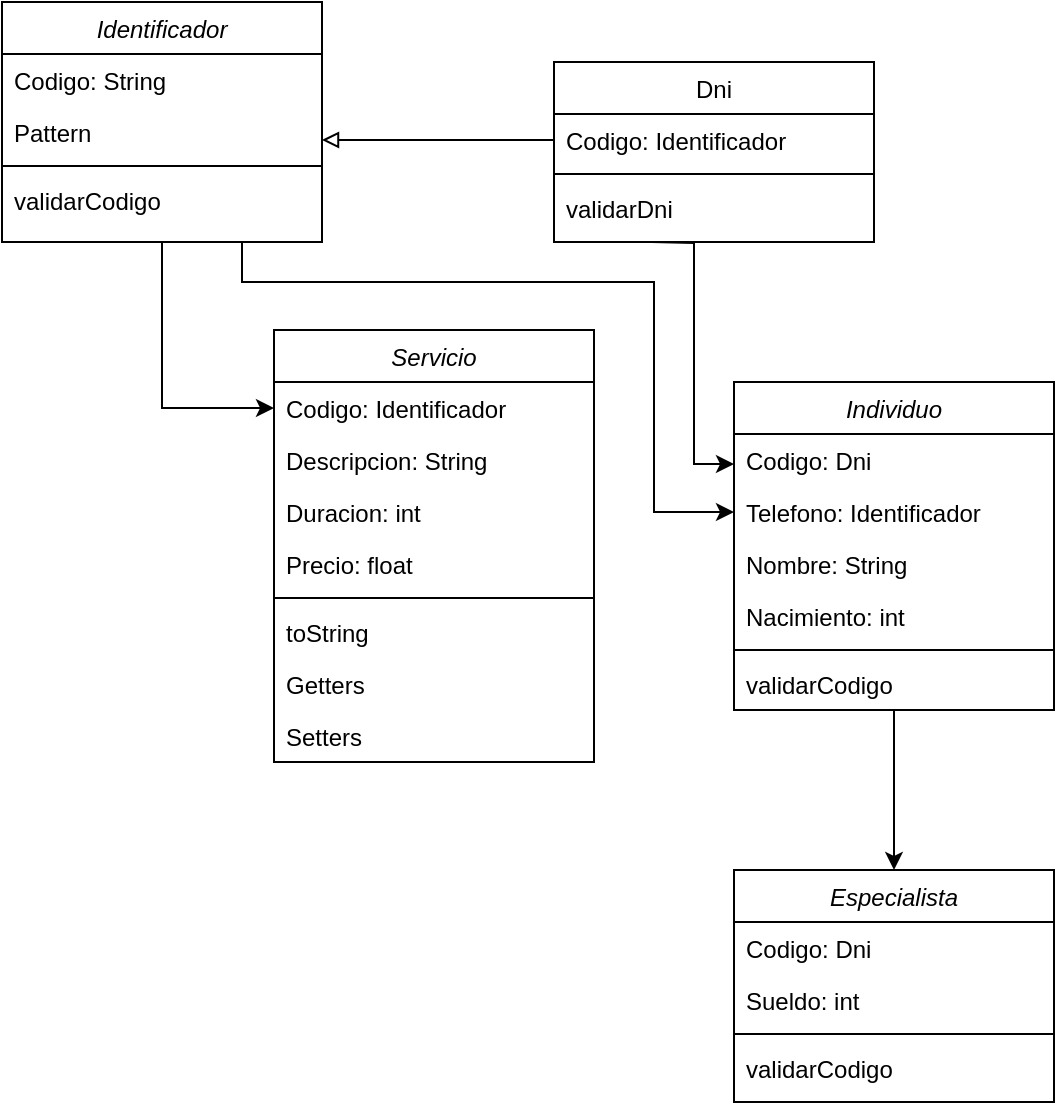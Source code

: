 <mxfile version="21.0.10" type="github">
  <diagram id="C5RBs43oDa-KdzZeNtuy" name="Page-1">
    <mxGraphModel dx="880" dy="481" grid="1" gridSize="10" guides="1" tooltips="1" connect="1" arrows="1" fold="1" page="1" pageScale="1" pageWidth="827" pageHeight="1169" math="0" shadow="0">
      <root>
        <mxCell id="WIyWlLk6GJQsqaUBKTNV-0" />
        <mxCell id="WIyWlLk6GJQsqaUBKTNV-1" parent="WIyWlLk6GJQsqaUBKTNV-0" />
        <mxCell id="TUWXEV42pDuYm1hMz5LC-0" style="edgeStyle=orthogonalEdgeStyle;rounded=0;orthogonalLoop=1;jettySize=auto;html=1;entryX=0;entryY=0.5;entryDx=0;entryDy=0;endArrow=none;endFill=0;startArrow=block;startFill=0;" edge="1" parent="WIyWlLk6GJQsqaUBKTNV-1" source="zkfFHV4jXpPFQw0GAbJ--0" target="zkfFHV4jXpPFQw0GAbJ--18">
          <mxGeometry relative="1" as="geometry">
            <mxPoint x="490" y="110" as="targetPoint" />
            <Array as="points">
              <mxPoint x="405" y="100" />
              <mxPoint x="405" y="99" />
            </Array>
          </mxGeometry>
        </mxCell>
        <mxCell id="TUWXEV42pDuYm1hMz5LC-6" value="" style="edgeStyle=orthogonalEdgeStyle;rounded=0;orthogonalLoop=1;jettySize=auto;html=1;exitX=0.5;exitY=1;exitDx=0;exitDy=0;entryX=0;entryY=0.25;entryDx=0;entryDy=0;" edge="1" parent="WIyWlLk6GJQsqaUBKTNV-1" target="TUWXEV42pDuYm1hMz5LC-1">
          <mxGeometry relative="1" as="geometry">
            <mxPoint x="579" y="150" as="sourcePoint" />
            <mxPoint x="569.96" y="269.01" as="targetPoint" />
          </mxGeometry>
        </mxCell>
        <mxCell id="TUWXEV42pDuYm1hMz5LC-9" style="edgeStyle=orthogonalEdgeStyle;rounded=0;orthogonalLoop=1;jettySize=auto;html=1;exitX=0.75;exitY=1;exitDx=0;exitDy=0;entryX=0;entryY=0.5;entryDx=0;entryDy=0;" edge="1" parent="WIyWlLk6GJQsqaUBKTNV-1" source="zkfFHV4jXpPFQw0GAbJ--0" target="TUWXEV42pDuYm1hMz5LC-7">
          <mxGeometry relative="1" as="geometry">
            <Array as="points">
              <mxPoint x="374" y="170" />
              <mxPoint x="580" y="170" />
              <mxPoint x="580" y="285" />
            </Array>
          </mxGeometry>
        </mxCell>
        <mxCell id="TUWXEV42pDuYm1hMz5LC-15" value="" style="edgeStyle=orthogonalEdgeStyle;rounded=0;orthogonalLoop=1;jettySize=auto;html=1;" edge="1" parent="WIyWlLk6GJQsqaUBKTNV-1" source="zkfFHV4jXpPFQw0GAbJ--0" target="TUWXEV42pDuYm1hMz5LC-11">
          <mxGeometry relative="1" as="geometry" />
        </mxCell>
        <mxCell id="zkfFHV4jXpPFQw0GAbJ--0" value="Identificador" style="swimlane;fontStyle=2;align=center;verticalAlign=top;childLayout=stackLayout;horizontal=1;startSize=26;horizontalStack=0;resizeParent=1;resizeLast=0;collapsible=1;marginBottom=0;rounded=0;shadow=0;strokeWidth=1;" parent="WIyWlLk6GJQsqaUBKTNV-1" vertex="1">
          <mxGeometry x="254" y="30" width="160" height="120" as="geometry">
            <mxRectangle x="230" y="140" width="160" height="26" as="alternateBounds" />
          </mxGeometry>
        </mxCell>
        <mxCell id="zkfFHV4jXpPFQw0GAbJ--1" value="Codigo: String" style="text;align=left;verticalAlign=top;spacingLeft=4;spacingRight=4;overflow=hidden;rotatable=0;points=[[0,0.5],[1,0.5]];portConstraint=eastwest;" parent="zkfFHV4jXpPFQw0GAbJ--0" vertex="1">
          <mxGeometry y="26" width="160" height="26" as="geometry" />
        </mxCell>
        <mxCell id="zkfFHV4jXpPFQw0GAbJ--2" value="Pattern" style="text;align=left;verticalAlign=top;spacingLeft=4;spacingRight=4;overflow=hidden;rotatable=0;points=[[0,0.5],[1,0.5]];portConstraint=eastwest;rounded=0;shadow=0;html=0;" parent="zkfFHV4jXpPFQw0GAbJ--0" vertex="1">
          <mxGeometry y="52" width="160" height="26" as="geometry" />
        </mxCell>
        <mxCell id="zkfFHV4jXpPFQw0GAbJ--4" value="" style="line;html=1;strokeWidth=1;align=left;verticalAlign=middle;spacingTop=-1;spacingLeft=3;spacingRight=3;rotatable=0;labelPosition=right;points=[];portConstraint=eastwest;" parent="zkfFHV4jXpPFQw0GAbJ--0" vertex="1">
          <mxGeometry y="78" width="160" height="8" as="geometry" />
        </mxCell>
        <mxCell id="zkfFHV4jXpPFQw0GAbJ--5" value="validarCodigo" style="text;align=left;verticalAlign=top;spacingLeft=4;spacingRight=4;overflow=hidden;rotatable=0;points=[[0,0.5],[1,0.5]];portConstraint=eastwest;" parent="zkfFHV4jXpPFQw0GAbJ--0" vertex="1">
          <mxGeometry y="86" width="160" height="26" as="geometry" />
        </mxCell>
        <mxCell id="zkfFHV4jXpPFQw0GAbJ--17" value="Dni" style="swimlane;fontStyle=0;align=center;verticalAlign=top;childLayout=stackLayout;horizontal=1;startSize=26;horizontalStack=0;resizeParent=1;resizeLast=0;collapsible=1;marginBottom=0;rounded=0;shadow=0;strokeWidth=1;" parent="WIyWlLk6GJQsqaUBKTNV-1" vertex="1">
          <mxGeometry x="530" y="60" width="160" height="90" as="geometry">
            <mxRectangle x="550" y="140" width="160" height="26" as="alternateBounds" />
          </mxGeometry>
        </mxCell>
        <mxCell id="zkfFHV4jXpPFQw0GAbJ--18" value="Codigo: Identificador" style="text;align=left;verticalAlign=top;spacingLeft=4;spacingRight=4;overflow=hidden;rotatable=0;points=[[0,0.5],[1,0.5]];portConstraint=eastwest;" parent="zkfFHV4jXpPFQw0GAbJ--17" vertex="1">
          <mxGeometry y="26" width="160" height="26" as="geometry" />
        </mxCell>
        <mxCell id="zkfFHV4jXpPFQw0GAbJ--23" value="" style="line;html=1;strokeWidth=1;align=left;verticalAlign=middle;spacingTop=-1;spacingLeft=3;spacingRight=3;rotatable=0;labelPosition=right;points=[];portConstraint=eastwest;" parent="zkfFHV4jXpPFQw0GAbJ--17" vertex="1">
          <mxGeometry y="52" width="160" height="8" as="geometry" />
        </mxCell>
        <mxCell id="zkfFHV4jXpPFQw0GAbJ--24" value="validarDni" style="text;align=left;verticalAlign=top;spacingLeft=4;spacingRight=4;overflow=hidden;rotatable=0;points=[[0,0.5],[1,0.5]];portConstraint=eastwest;" parent="zkfFHV4jXpPFQw0GAbJ--17" vertex="1">
          <mxGeometry y="60" width="160" height="26" as="geometry" />
        </mxCell>
        <mxCell id="TUWXEV42pDuYm1hMz5LC-27" value="" style="edgeStyle=orthogonalEdgeStyle;rounded=0;orthogonalLoop=1;jettySize=auto;html=1;" edge="1" parent="WIyWlLk6GJQsqaUBKTNV-1" source="TUWXEV42pDuYm1hMz5LC-1" target="TUWXEV42pDuYm1hMz5LC-20">
          <mxGeometry relative="1" as="geometry" />
        </mxCell>
        <mxCell id="TUWXEV42pDuYm1hMz5LC-1" value="Individuo" style="swimlane;fontStyle=2;align=center;verticalAlign=top;childLayout=stackLayout;horizontal=1;startSize=26;horizontalStack=0;resizeParent=1;resizeLast=0;collapsible=1;marginBottom=0;rounded=0;shadow=0;strokeWidth=1;" vertex="1" parent="WIyWlLk6GJQsqaUBKTNV-1">
          <mxGeometry x="620" y="220" width="160" height="164" as="geometry">
            <mxRectangle x="230" y="140" width="160" height="26" as="alternateBounds" />
          </mxGeometry>
        </mxCell>
        <mxCell id="TUWXEV42pDuYm1hMz5LC-2" value="Codigo: Dni" style="text;align=left;verticalAlign=top;spacingLeft=4;spacingRight=4;overflow=hidden;rotatable=0;points=[[0,0.5],[1,0.5]];portConstraint=eastwest;" vertex="1" parent="TUWXEV42pDuYm1hMz5LC-1">
          <mxGeometry y="26" width="160" height="26" as="geometry" />
        </mxCell>
        <mxCell id="TUWXEV42pDuYm1hMz5LC-7" value="Telefono: Identificador" style="text;align=left;verticalAlign=top;spacingLeft=4;spacingRight=4;overflow=hidden;rotatable=0;points=[[0,0.5],[1,0.5]];portConstraint=eastwest;" vertex="1" parent="TUWXEV42pDuYm1hMz5LC-1">
          <mxGeometry y="52" width="160" height="26" as="geometry" />
        </mxCell>
        <mxCell id="TUWXEV42pDuYm1hMz5LC-3" value="Nombre: String" style="text;align=left;verticalAlign=top;spacingLeft=4;spacingRight=4;overflow=hidden;rotatable=0;points=[[0,0.5],[1,0.5]];portConstraint=eastwest;rounded=0;shadow=0;html=0;" vertex="1" parent="TUWXEV42pDuYm1hMz5LC-1">
          <mxGeometry y="78" width="160" height="26" as="geometry" />
        </mxCell>
        <mxCell id="TUWXEV42pDuYm1hMz5LC-8" value="Nacimiento: int" style="text;align=left;verticalAlign=top;spacingLeft=4;spacingRight=4;overflow=hidden;rotatable=0;points=[[0,0.5],[1,0.5]];portConstraint=eastwest;rounded=0;shadow=0;html=0;" vertex="1" parent="TUWXEV42pDuYm1hMz5LC-1">
          <mxGeometry y="104" width="160" height="26" as="geometry" />
        </mxCell>
        <mxCell id="TUWXEV42pDuYm1hMz5LC-4" value="" style="line;html=1;strokeWidth=1;align=left;verticalAlign=middle;spacingTop=-1;spacingLeft=3;spacingRight=3;rotatable=0;labelPosition=right;points=[];portConstraint=eastwest;" vertex="1" parent="TUWXEV42pDuYm1hMz5LC-1">
          <mxGeometry y="130" width="160" height="8" as="geometry" />
        </mxCell>
        <mxCell id="TUWXEV42pDuYm1hMz5LC-5" value="validarCodigo" style="text;align=left;verticalAlign=top;spacingLeft=4;spacingRight=4;overflow=hidden;rotatable=0;points=[[0,0.5],[1,0.5]];portConstraint=eastwest;" vertex="1" parent="TUWXEV42pDuYm1hMz5LC-1">
          <mxGeometry y="138" width="160" height="26" as="geometry" />
        </mxCell>
        <mxCell id="TUWXEV42pDuYm1hMz5LC-10" value="Servicio" style="swimlane;fontStyle=2;align=center;verticalAlign=top;childLayout=stackLayout;horizontal=1;startSize=26;horizontalStack=0;resizeParent=1;resizeLast=0;collapsible=1;marginBottom=0;rounded=0;shadow=0;strokeWidth=1;" vertex="1" parent="WIyWlLk6GJQsqaUBKTNV-1">
          <mxGeometry x="390" y="194" width="160" height="216" as="geometry">
            <mxRectangle x="230" y="140" width="160" height="26" as="alternateBounds" />
          </mxGeometry>
        </mxCell>
        <mxCell id="TUWXEV42pDuYm1hMz5LC-11" value="Codigo: Identificador" style="text;align=left;verticalAlign=top;spacingLeft=4;spacingRight=4;overflow=hidden;rotatable=0;points=[[0,0.5],[1,0.5]];portConstraint=eastwest;" vertex="1" parent="TUWXEV42pDuYm1hMz5LC-10">
          <mxGeometry y="26" width="160" height="26" as="geometry" />
        </mxCell>
        <mxCell id="TUWXEV42pDuYm1hMz5LC-12" value="Descripcion: String" style="text;align=left;verticalAlign=top;spacingLeft=4;spacingRight=4;overflow=hidden;rotatable=0;points=[[0,0.5],[1,0.5]];portConstraint=eastwest;rounded=0;shadow=0;html=0;" vertex="1" parent="TUWXEV42pDuYm1hMz5LC-10">
          <mxGeometry y="52" width="160" height="26" as="geometry" />
        </mxCell>
        <mxCell id="TUWXEV42pDuYm1hMz5LC-16" value="Duracion: int" style="text;align=left;verticalAlign=top;spacingLeft=4;spacingRight=4;overflow=hidden;rotatable=0;points=[[0,0.5],[1,0.5]];portConstraint=eastwest;rounded=0;shadow=0;html=0;" vertex="1" parent="TUWXEV42pDuYm1hMz5LC-10">
          <mxGeometry y="78" width="160" height="26" as="geometry" />
        </mxCell>
        <mxCell id="TUWXEV42pDuYm1hMz5LC-17" value="Precio: float" style="text;align=left;verticalAlign=top;spacingLeft=4;spacingRight=4;overflow=hidden;rotatable=0;points=[[0,0.5],[1,0.5]];portConstraint=eastwest;rounded=0;shadow=0;html=0;" vertex="1" parent="TUWXEV42pDuYm1hMz5LC-10">
          <mxGeometry y="104" width="160" height="26" as="geometry" />
        </mxCell>
        <mxCell id="TUWXEV42pDuYm1hMz5LC-13" value="" style="line;html=1;strokeWidth=1;align=left;verticalAlign=middle;spacingTop=-1;spacingLeft=3;spacingRight=3;rotatable=0;labelPosition=right;points=[];portConstraint=eastwest;" vertex="1" parent="TUWXEV42pDuYm1hMz5LC-10">
          <mxGeometry y="130" width="160" height="8" as="geometry" />
        </mxCell>
        <mxCell id="TUWXEV42pDuYm1hMz5LC-14" value="toString" style="text;align=left;verticalAlign=top;spacingLeft=4;spacingRight=4;overflow=hidden;rotatable=0;points=[[0,0.5],[1,0.5]];portConstraint=eastwest;" vertex="1" parent="TUWXEV42pDuYm1hMz5LC-10">
          <mxGeometry y="138" width="160" height="26" as="geometry" />
        </mxCell>
        <mxCell id="TUWXEV42pDuYm1hMz5LC-18" value="Getters" style="text;align=left;verticalAlign=top;spacingLeft=4;spacingRight=4;overflow=hidden;rotatable=0;points=[[0,0.5],[1,0.5]];portConstraint=eastwest;" vertex="1" parent="TUWXEV42pDuYm1hMz5LC-10">
          <mxGeometry y="164" width="160" height="26" as="geometry" />
        </mxCell>
        <mxCell id="TUWXEV42pDuYm1hMz5LC-19" value="Setters" style="text;align=left;verticalAlign=top;spacingLeft=4;spacingRight=4;overflow=hidden;rotatable=0;points=[[0,0.5],[1,0.5]];portConstraint=eastwest;" vertex="1" parent="TUWXEV42pDuYm1hMz5LC-10">
          <mxGeometry y="190" width="160" height="26" as="geometry" />
        </mxCell>
        <mxCell id="TUWXEV42pDuYm1hMz5LC-20" value="Especialista" style="swimlane;fontStyle=2;align=center;verticalAlign=top;childLayout=stackLayout;horizontal=1;startSize=26;horizontalStack=0;resizeParent=1;resizeLast=0;collapsible=1;marginBottom=0;rounded=0;shadow=0;strokeWidth=1;" vertex="1" parent="WIyWlLk6GJQsqaUBKTNV-1">
          <mxGeometry x="620" y="464" width="160" height="116" as="geometry">
            <mxRectangle x="230" y="140" width="160" height="26" as="alternateBounds" />
          </mxGeometry>
        </mxCell>
        <mxCell id="TUWXEV42pDuYm1hMz5LC-21" value="Codigo: Dni" style="text;align=left;verticalAlign=top;spacingLeft=4;spacingRight=4;overflow=hidden;rotatable=0;points=[[0,0.5],[1,0.5]];portConstraint=eastwest;" vertex="1" parent="TUWXEV42pDuYm1hMz5LC-20">
          <mxGeometry y="26" width="160" height="26" as="geometry" />
        </mxCell>
        <mxCell id="TUWXEV42pDuYm1hMz5LC-22" value="Sueldo: int" style="text;align=left;verticalAlign=top;spacingLeft=4;spacingRight=4;overflow=hidden;rotatable=0;points=[[0,0.5],[1,0.5]];portConstraint=eastwest;" vertex="1" parent="TUWXEV42pDuYm1hMz5LC-20">
          <mxGeometry y="52" width="160" height="26" as="geometry" />
        </mxCell>
        <mxCell id="TUWXEV42pDuYm1hMz5LC-25" value="" style="line;html=1;strokeWidth=1;align=left;verticalAlign=middle;spacingTop=-1;spacingLeft=3;spacingRight=3;rotatable=0;labelPosition=right;points=[];portConstraint=eastwest;" vertex="1" parent="TUWXEV42pDuYm1hMz5LC-20">
          <mxGeometry y="78" width="160" height="8" as="geometry" />
        </mxCell>
        <mxCell id="TUWXEV42pDuYm1hMz5LC-26" value="validarCodigo" style="text;align=left;verticalAlign=top;spacingLeft=4;spacingRight=4;overflow=hidden;rotatable=0;points=[[0,0.5],[1,0.5]];portConstraint=eastwest;" vertex="1" parent="TUWXEV42pDuYm1hMz5LC-20">
          <mxGeometry y="86" width="160" height="26" as="geometry" />
        </mxCell>
      </root>
    </mxGraphModel>
  </diagram>
</mxfile>
